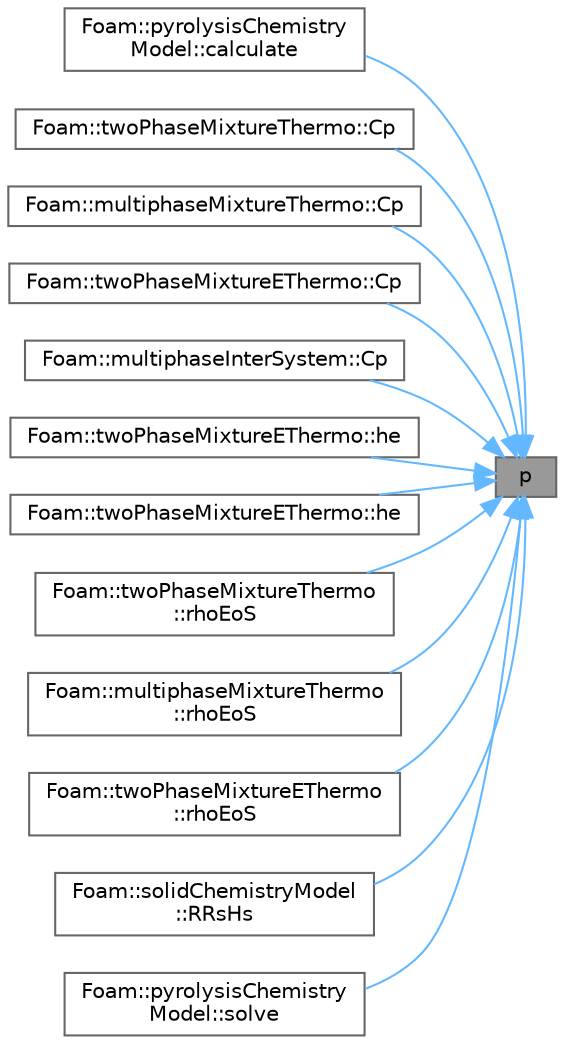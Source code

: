 digraph "p"
{
 // LATEX_PDF_SIZE
  bgcolor="transparent";
  edge [fontname=Helvetica,fontsize=10,labelfontname=Helvetica,labelfontsize=10];
  node [fontname=Helvetica,fontsize=10,shape=box,height=0.2,width=0.4];
  rankdir="RL";
  Node1 [id="Node000001",label="p",height=0.2,width=0.4,color="gray40", fillcolor="grey60", style="filled", fontcolor="black",tooltip=" "];
  Node1 -> Node2 [id="edge1_Node000001_Node000002",dir="back",color="steelblue1",style="solid",tooltip=" "];
  Node2 [id="Node000002",label="Foam::pyrolysisChemistry\lModel::calculate",height=0.2,width=0.4,color="grey40", fillcolor="white", style="filled",URL="$classFoam_1_1pyrolysisChemistryModel.html#afe1d8348c24e6589bc7c0b3f689316a7",tooltip=" "];
  Node1 -> Node3 [id="edge2_Node000001_Node000003",dir="back",color="steelblue1",style="solid",tooltip=" "];
  Node3 [id="Node000003",label="Foam::twoPhaseMixtureThermo::Cp",height=0.2,width=0.4,color="grey40", fillcolor="white", style="filled",URL="$classFoam_1_1twoPhaseMixtureThermo.html#a6a4e492d399172a8ca7388194810221f",tooltip=" "];
  Node1 -> Node4 [id="edge3_Node000001_Node000004",dir="back",color="steelblue1",style="solid",tooltip=" "];
  Node4 [id="Node000004",label="Foam::multiphaseMixtureThermo::Cp",height=0.2,width=0.4,color="grey40", fillcolor="white", style="filled",URL="$classFoam_1_1multiphaseMixtureThermo.html#a6a4e492d399172a8ca7388194810221f",tooltip=" "];
  Node1 -> Node5 [id="edge4_Node000001_Node000005",dir="back",color="steelblue1",style="solid",tooltip=" "];
  Node5 [id="Node000005",label="Foam::twoPhaseMixtureEThermo::Cp",height=0.2,width=0.4,color="grey40", fillcolor="white", style="filled",URL="$classFoam_1_1twoPhaseMixtureEThermo.html#a6a4e492d399172a8ca7388194810221f",tooltip=" "];
  Node1 -> Node6 [id="edge5_Node000001_Node000006",dir="back",color="steelblue1",style="solid",tooltip=" "];
  Node6 [id="Node000006",label="Foam::multiphaseInterSystem::Cp",height=0.2,width=0.4,color="grey40", fillcolor="white", style="filled",URL="$classFoam_1_1multiphaseInterSystem.html#a6a4e492d399172a8ca7388194810221f",tooltip=" "];
  Node1 -> Node7 [id="edge6_Node000001_Node000007",dir="back",color="steelblue1",style="solid",tooltip=" "];
  Node7 [id="Node000007",label="Foam::twoPhaseMixtureEThermo::he",height=0.2,width=0.4,color="grey40", fillcolor="white", style="filled",URL="$classFoam_1_1twoPhaseMixtureEThermo.html#ab820ec31d77617aae6f5b78b6ab4276c",tooltip=" "];
  Node1 -> Node8 [id="edge7_Node000001_Node000008",dir="back",color="steelblue1",style="solid",tooltip=" "];
  Node8 [id="Node000008",label="Foam::twoPhaseMixtureEThermo::he",height=0.2,width=0.4,color="grey40", fillcolor="white", style="filled",URL="$classFoam_1_1twoPhaseMixtureEThermo.html#ae4782ea9cc51a11dc4fa589188d9a98a",tooltip=" "];
  Node1 -> Node9 [id="edge8_Node000001_Node000009",dir="back",color="steelblue1",style="solid",tooltip=" "];
  Node9 [id="Node000009",label="Foam::twoPhaseMixtureThermo\l::rhoEoS",height=0.2,width=0.4,color="grey40", fillcolor="white", style="filled",URL="$classFoam_1_1twoPhaseMixtureThermo.html#a973a9562a2e2fbd3031f0dd266b5ec71",tooltip=" "];
  Node1 -> Node10 [id="edge9_Node000001_Node000010",dir="back",color="steelblue1",style="solid",tooltip=" "];
  Node10 [id="Node000010",label="Foam::multiphaseMixtureThermo\l::rhoEoS",height=0.2,width=0.4,color="grey40", fillcolor="white", style="filled",URL="$classFoam_1_1multiphaseMixtureThermo.html#a973a9562a2e2fbd3031f0dd266b5ec71",tooltip=" "];
  Node1 -> Node11 [id="edge10_Node000001_Node000011",dir="back",color="steelblue1",style="solid",tooltip=" "];
  Node11 [id="Node000011",label="Foam::twoPhaseMixtureEThermo\l::rhoEoS",height=0.2,width=0.4,color="grey40", fillcolor="white", style="filled",URL="$classFoam_1_1twoPhaseMixtureEThermo.html#a973a9562a2e2fbd3031f0dd266b5ec71",tooltip=" "];
  Node1 -> Node12 [id="edge11_Node000001_Node000012",dir="back",color="steelblue1",style="solid",tooltip=" "];
  Node12 [id="Node000012",label="Foam::solidChemistryModel\l::RRsHs",height=0.2,width=0.4,color="grey40", fillcolor="white", style="filled",URL="$classFoam_1_1solidChemistryModel.html#a6c3e815618f8c311237bcbab93fab44d",tooltip=" "];
  Node1 -> Node13 [id="edge12_Node000001_Node000013",dir="back",color="steelblue1",style="solid",tooltip=" "];
  Node13 [id="Node000013",label="Foam::pyrolysisChemistry\lModel::solve",height=0.2,width=0.4,color="grey40", fillcolor="white", style="filled",URL="$classFoam_1_1pyrolysisChemistryModel.html#a31a5d606a34dbbf8ec6f2ac655eaee9a",tooltip=" "];
}
